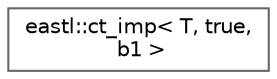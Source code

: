 digraph "类继承关系图"
{
 // LATEX_PDF_SIZE
  bgcolor="transparent";
  edge [fontname=Helvetica,fontsize=10,labelfontname=Helvetica,labelfontsize=10];
  node [fontname=Helvetica,fontsize=10,shape=box,height=0.2,width=0.4];
  rankdir="LR";
  Node0 [id="Node000000",label="eastl::ct_imp\< T, true,\l b1 \>",height=0.2,width=0.4,color="grey40", fillcolor="white", style="filled",URL="$structeastl_1_1ct__imp_3_01_t_00_01true_00_01b1_01_4.html",tooltip=" "];
}
